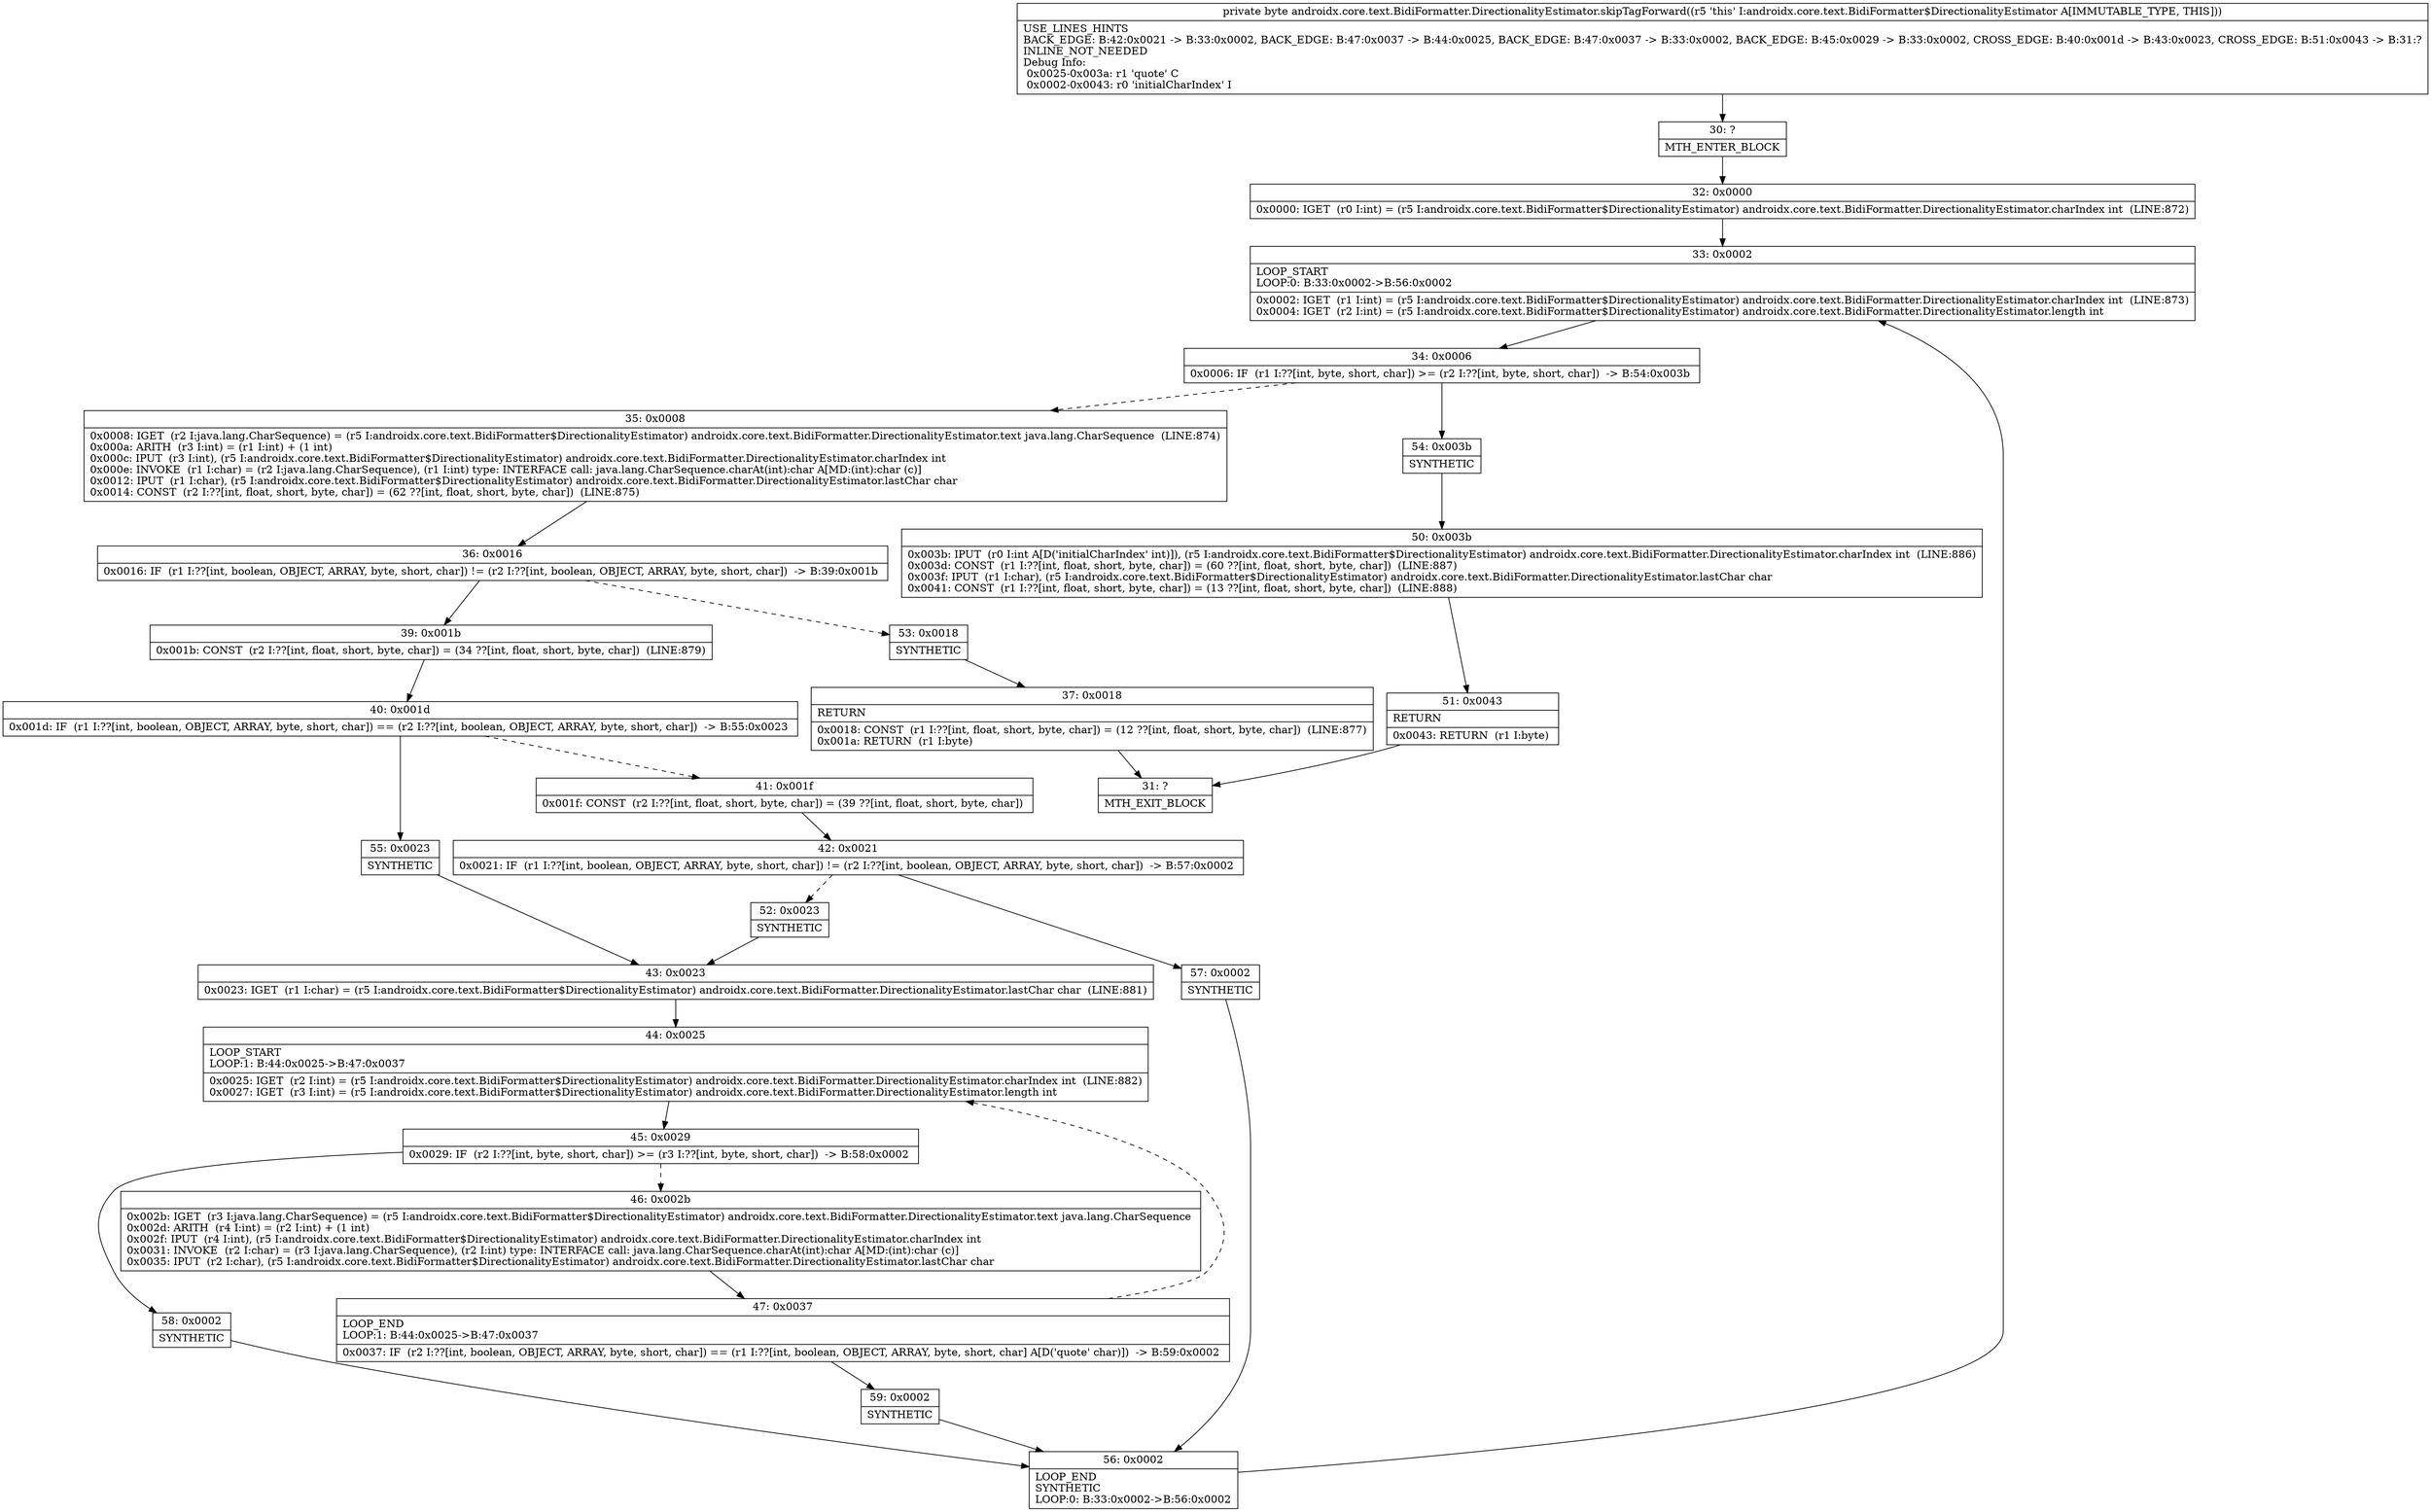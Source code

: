 digraph "CFG forandroidx.core.text.BidiFormatter.DirectionalityEstimator.skipTagForward()B" {
Node_30 [shape=record,label="{30\:\ ?|MTH_ENTER_BLOCK\l}"];
Node_32 [shape=record,label="{32\:\ 0x0000|0x0000: IGET  (r0 I:int) = (r5 I:androidx.core.text.BidiFormatter$DirectionalityEstimator) androidx.core.text.BidiFormatter.DirectionalityEstimator.charIndex int  (LINE:872)\l}"];
Node_33 [shape=record,label="{33\:\ 0x0002|LOOP_START\lLOOP:0: B:33:0x0002\-\>B:56:0x0002\l|0x0002: IGET  (r1 I:int) = (r5 I:androidx.core.text.BidiFormatter$DirectionalityEstimator) androidx.core.text.BidiFormatter.DirectionalityEstimator.charIndex int  (LINE:873)\l0x0004: IGET  (r2 I:int) = (r5 I:androidx.core.text.BidiFormatter$DirectionalityEstimator) androidx.core.text.BidiFormatter.DirectionalityEstimator.length int \l}"];
Node_34 [shape=record,label="{34\:\ 0x0006|0x0006: IF  (r1 I:??[int, byte, short, char]) \>= (r2 I:??[int, byte, short, char])  \-\> B:54:0x003b \l}"];
Node_35 [shape=record,label="{35\:\ 0x0008|0x0008: IGET  (r2 I:java.lang.CharSequence) = (r5 I:androidx.core.text.BidiFormatter$DirectionalityEstimator) androidx.core.text.BidiFormatter.DirectionalityEstimator.text java.lang.CharSequence  (LINE:874)\l0x000a: ARITH  (r3 I:int) = (r1 I:int) + (1 int) \l0x000c: IPUT  (r3 I:int), (r5 I:androidx.core.text.BidiFormatter$DirectionalityEstimator) androidx.core.text.BidiFormatter.DirectionalityEstimator.charIndex int \l0x000e: INVOKE  (r1 I:char) = (r2 I:java.lang.CharSequence), (r1 I:int) type: INTERFACE call: java.lang.CharSequence.charAt(int):char A[MD:(int):char (c)]\l0x0012: IPUT  (r1 I:char), (r5 I:androidx.core.text.BidiFormatter$DirectionalityEstimator) androidx.core.text.BidiFormatter.DirectionalityEstimator.lastChar char \l0x0014: CONST  (r2 I:??[int, float, short, byte, char]) = (62 ??[int, float, short, byte, char])  (LINE:875)\l}"];
Node_36 [shape=record,label="{36\:\ 0x0016|0x0016: IF  (r1 I:??[int, boolean, OBJECT, ARRAY, byte, short, char]) != (r2 I:??[int, boolean, OBJECT, ARRAY, byte, short, char])  \-\> B:39:0x001b \l}"];
Node_39 [shape=record,label="{39\:\ 0x001b|0x001b: CONST  (r2 I:??[int, float, short, byte, char]) = (34 ??[int, float, short, byte, char])  (LINE:879)\l}"];
Node_40 [shape=record,label="{40\:\ 0x001d|0x001d: IF  (r1 I:??[int, boolean, OBJECT, ARRAY, byte, short, char]) == (r2 I:??[int, boolean, OBJECT, ARRAY, byte, short, char])  \-\> B:55:0x0023 \l}"];
Node_41 [shape=record,label="{41\:\ 0x001f|0x001f: CONST  (r2 I:??[int, float, short, byte, char]) = (39 ??[int, float, short, byte, char]) \l}"];
Node_42 [shape=record,label="{42\:\ 0x0021|0x0021: IF  (r1 I:??[int, boolean, OBJECT, ARRAY, byte, short, char]) != (r2 I:??[int, boolean, OBJECT, ARRAY, byte, short, char])  \-\> B:57:0x0002 \l}"];
Node_52 [shape=record,label="{52\:\ 0x0023|SYNTHETIC\l}"];
Node_43 [shape=record,label="{43\:\ 0x0023|0x0023: IGET  (r1 I:char) = (r5 I:androidx.core.text.BidiFormatter$DirectionalityEstimator) androidx.core.text.BidiFormatter.DirectionalityEstimator.lastChar char  (LINE:881)\l}"];
Node_44 [shape=record,label="{44\:\ 0x0025|LOOP_START\lLOOP:1: B:44:0x0025\-\>B:47:0x0037\l|0x0025: IGET  (r2 I:int) = (r5 I:androidx.core.text.BidiFormatter$DirectionalityEstimator) androidx.core.text.BidiFormatter.DirectionalityEstimator.charIndex int  (LINE:882)\l0x0027: IGET  (r3 I:int) = (r5 I:androidx.core.text.BidiFormatter$DirectionalityEstimator) androidx.core.text.BidiFormatter.DirectionalityEstimator.length int \l}"];
Node_45 [shape=record,label="{45\:\ 0x0029|0x0029: IF  (r2 I:??[int, byte, short, char]) \>= (r3 I:??[int, byte, short, char])  \-\> B:58:0x0002 \l}"];
Node_46 [shape=record,label="{46\:\ 0x002b|0x002b: IGET  (r3 I:java.lang.CharSequence) = (r5 I:androidx.core.text.BidiFormatter$DirectionalityEstimator) androidx.core.text.BidiFormatter.DirectionalityEstimator.text java.lang.CharSequence \l0x002d: ARITH  (r4 I:int) = (r2 I:int) + (1 int) \l0x002f: IPUT  (r4 I:int), (r5 I:androidx.core.text.BidiFormatter$DirectionalityEstimator) androidx.core.text.BidiFormatter.DirectionalityEstimator.charIndex int \l0x0031: INVOKE  (r2 I:char) = (r3 I:java.lang.CharSequence), (r2 I:int) type: INTERFACE call: java.lang.CharSequence.charAt(int):char A[MD:(int):char (c)]\l0x0035: IPUT  (r2 I:char), (r5 I:androidx.core.text.BidiFormatter$DirectionalityEstimator) androidx.core.text.BidiFormatter.DirectionalityEstimator.lastChar char \l}"];
Node_47 [shape=record,label="{47\:\ 0x0037|LOOP_END\lLOOP:1: B:44:0x0025\-\>B:47:0x0037\l|0x0037: IF  (r2 I:??[int, boolean, OBJECT, ARRAY, byte, short, char]) == (r1 I:??[int, boolean, OBJECT, ARRAY, byte, short, char] A[D('quote' char)])  \-\> B:59:0x0002 \l}"];
Node_59 [shape=record,label="{59\:\ 0x0002|SYNTHETIC\l}"];
Node_56 [shape=record,label="{56\:\ 0x0002|LOOP_END\lSYNTHETIC\lLOOP:0: B:33:0x0002\-\>B:56:0x0002\l}"];
Node_58 [shape=record,label="{58\:\ 0x0002|SYNTHETIC\l}"];
Node_57 [shape=record,label="{57\:\ 0x0002|SYNTHETIC\l}"];
Node_55 [shape=record,label="{55\:\ 0x0023|SYNTHETIC\l}"];
Node_53 [shape=record,label="{53\:\ 0x0018|SYNTHETIC\l}"];
Node_37 [shape=record,label="{37\:\ 0x0018|RETURN\l|0x0018: CONST  (r1 I:??[int, float, short, byte, char]) = (12 ??[int, float, short, byte, char])  (LINE:877)\l0x001a: RETURN  (r1 I:byte) \l}"];
Node_31 [shape=record,label="{31\:\ ?|MTH_EXIT_BLOCK\l}"];
Node_54 [shape=record,label="{54\:\ 0x003b|SYNTHETIC\l}"];
Node_50 [shape=record,label="{50\:\ 0x003b|0x003b: IPUT  (r0 I:int A[D('initialCharIndex' int)]), (r5 I:androidx.core.text.BidiFormatter$DirectionalityEstimator) androidx.core.text.BidiFormatter.DirectionalityEstimator.charIndex int  (LINE:886)\l0x003d: CONST  (r1 I:??[int, float, short, byte, char]) = (60 ??[int, float, short, byte, char])  (LINE:887)\l0x003f: IPUT  (r1 I:char), (r5 I:androidx.core.text.BidiFormatter$DirectionalityEstimator) androidx.core.text.BidiFormatter.DirectionalityEstimator.lastChar char \l0x0041: CONST  (r1 I:??[int, float, short, byte, char]) = (13 ??[int, float, short, byte, char])  (LINE:888)\l}"];
Node_51 [shape=record,label="{51\:\ 0x0043|RETURN\l|0x0043: RETURN  (r1 I:byte) \l}"];
MethodNode[shape=record,label="{private byte androidx.core.text.BidiFormatter.DirectionalityEstimator.skipTagForward((r5 'this' I:androidx.core.text.BidiFormatter$DirectionalityEstimator A[IMMUTABLE_TYPE, THIS]))  | USE_LINES_HINTS\lBACK_EDGE: B:42:0x0021 \-\> B:33:0x0002, BACK_EDGE: B:47:0x0037 \-\> B:44:0x0025, BACK_EDGE: B:47:0x0037 \-\> B:33:0x0002, BACK_EDGE: B:45:0x0029 \-\> B:33:0x0002, CROSS_EDGE: B:40:0x001d \-\> B:43:0x0023, CROSS_EDGE: B:51:0x0043 \-\> B:31:?\lINLINE_NOT_NEEDED\lDebug Info:\l  0x0025\-0x003a: r1 'quote' C\l  0x0002\-0x0043: r0 'initialCharIndex' I\l}"];
MethodNode -> Node_30;Node_30 -> Node_32;
Node_32 -> Node_33;
Node_33 -> Node_34;
Node_34 -> Node_35[style=dashed];
Node_34 -> Node_54;
Node_35 -> Node_36;
Node_36 -> Node_39;
Node_36 -> Node_53[style=dashed];
Node_39 -> Node_40;
Node_40 -> Node_41[style=dashed];
Node_40 -> Node_55;
Node_41 -> Node_42;
Node_42 -> Node_52[style=dashed];
Node_42 -> Node_57;
Node_52 -> Node_43;
Node_43 -> Node_44;
Node_44 -> Node_45;
Node_45 -> Node_46[style=dashed];
Node_45 -> Node_58;
Node_46 -> Node_47;
Node_47 -> Node_44[style=dashed];
Node_47 -> Node_59;
Node_59 -> Node_56;
Node_56 -> Node_33;
Node_58 -> Node_56;
Node_57 -> Node_56;
Node_55 -> Node_43;
Node_53 -> Node_37;
Node_37 -> Node_31;
Node_54 -> Node_50;
Node_50 -> Node_51;
Node_51 -> Node_31;
}


